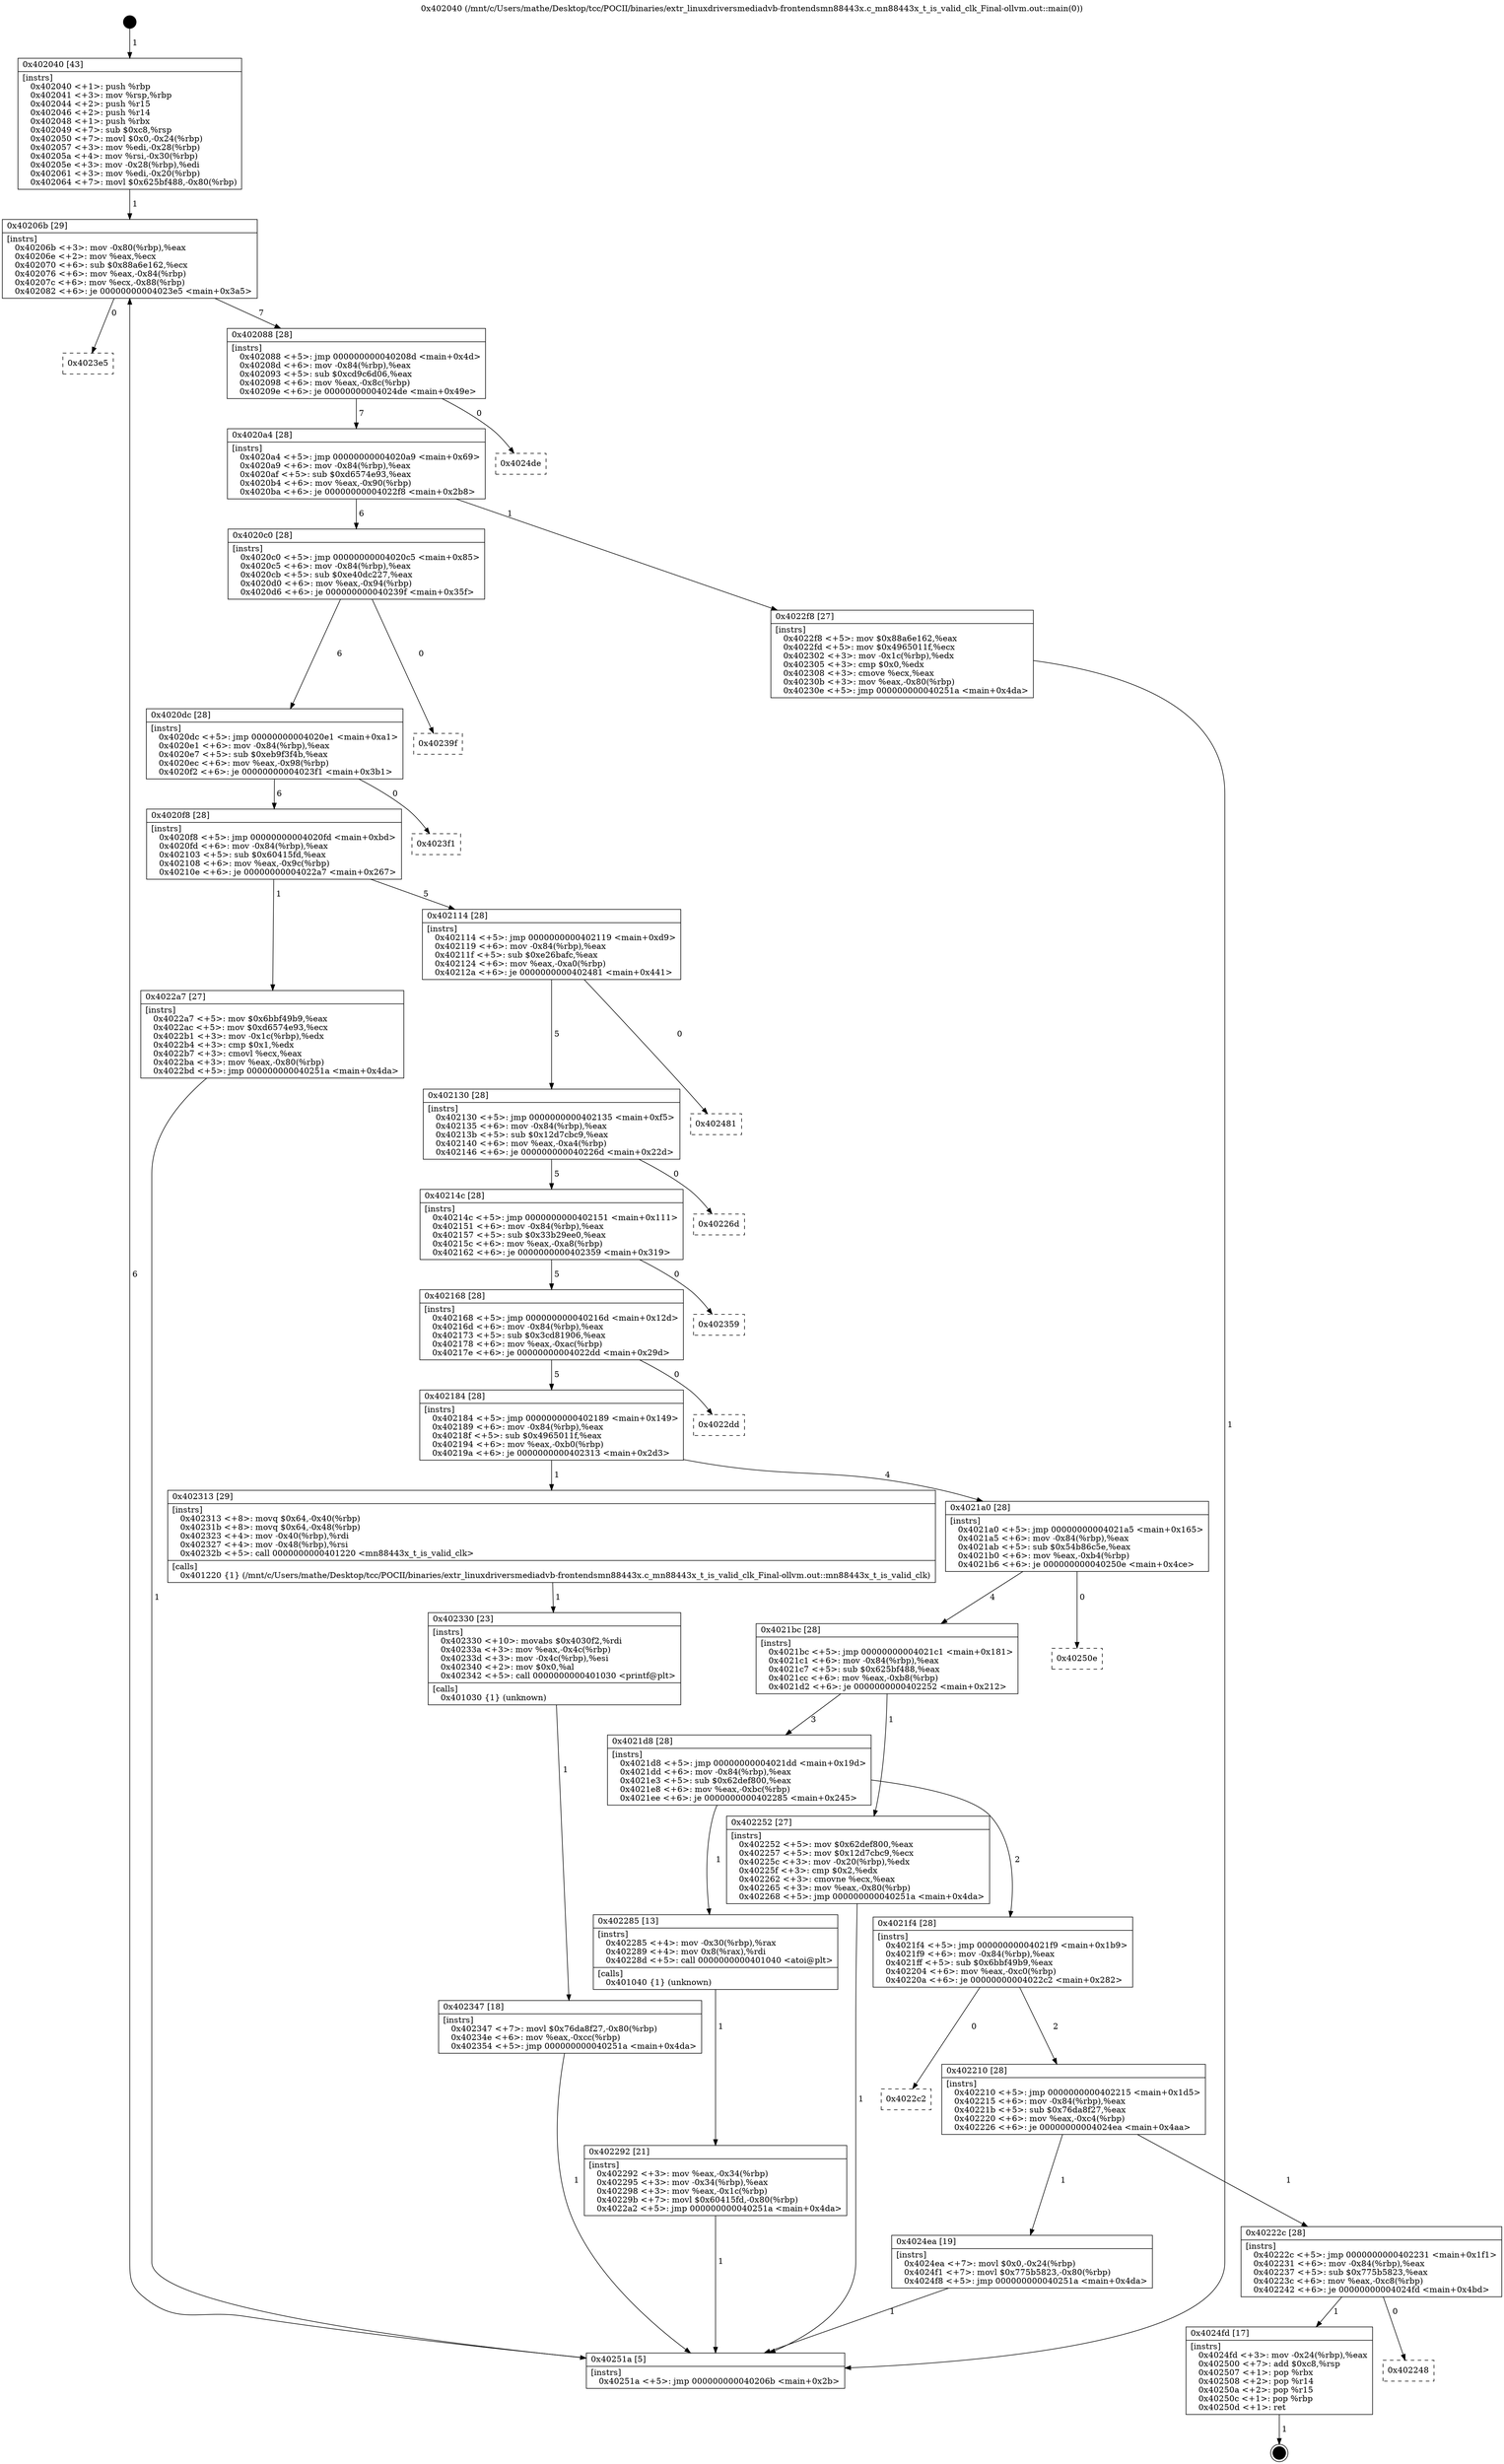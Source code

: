 digraph "0x402040" {
  label = "0x402040 (/mnt/c/Users/mathe/Desktop/tcc/POCII/binaries/extr_linuxdriversmediadvb-frontendsmn88443x.c_mn88443x_t_is_valid_clk_Final-ollvm.out::main(0))"
  labelloc = "t"
  node[shape=record]

  Entry [label="",width=0.3,height=0.3,shape=circle,fillcolor=black,style=filled]
  "0x40206b" [label="{
     0x40206b [29]\l
     | [instrs]\l
     &nbsp;&nbsp;0x40206b \<+3\>: mov -0x80(%rbp),%eax\l
     &nbsp;&nbsp;0x40206e \<+2\>: mov %eax,%ecx\l
     &nbsp;&nbsp;0x402070 \<+6\>: sub $0x88a6e162,%ecx\l
     &nbsp;&nbsp;0x402076 \<+6\>: mov %eax,-0x84(%rbp)\l
     &nbsp;&nbsp;0x40207c \<+6\>: mov %ecx,-0x88(%rbp)\l
     &nbsp;&nbsp;0x402082 \<+6\>: je 00000000004023e5 \<main+0x3a5\>\l
  }"]
  "0x4023e5" [label="{
     0x4023e5\l
  }", style=dashed]
  "0x402088" [label="{
     0x402088 [28]\l
     | [instrs]\l
     &nbsp;&nbsp;0x402088 \<+5\>: jmp 000000000040208d \<main+0x4d\>\l
     &nbsp;&nbsp;0x40208d \<+6\>: mov -0x84(%rbp),%eax\l
     &nbsp;&nbsp;0x402093 \<+5\>: sub $0xcd9c6d06,%eax\l
     &nbsp;&nbsp;0x402098 \<+6\>: mov %eax,-0x8c(%rbp)\l
     &nbsp;&nbsp;0x40209e \<+6\>: je 00000000004024de \<main+0x49e\>\l
  }"]
  Exit [label="",width=0.3,height=0.3,shape=circle,fillcolor=black,style=filled,peripheries=2]
  "0x4024de" [label="{
     0x4024de\l
  }", style=dashed]
  "0x4020a4" [label="{
     0x4020a4 [28]\l
     | [instrs]\l
     &nbsp;&nbsp;0x4020a4 \<+5\>: jmp 00000000004020a9 \<main+0x69\>\l
     &nbsp;&nbsp;0x4020a9 \<+6\>: mov -0x84(%rbp),%eax\l
     &nbsp;&nbsp;0x4020af \<+5\>: sub $0xd6574e93,%eax\l
     &nbsp;&nbsp;0x4020b4 \<+6\>: mov %eax,-0x90(%rbp)\l
     &nbsp;&nbsp;0x4020ba \<+6\>: je 00000000004022f8 \<main+0x2b8\>\l
  }"]
  "0x402248" [label="{
     0x402248\l
  }", style=dashed]
  "0x4022f8" [label="{
     0x4022f8 [27]\l
     | [instrs]\l
     &nbsp;&nbsp;0x4022f8 \<+5\>: mov $0x88a6e162,%eax\l
     &nbsp;&nbsp;0x4022fd \<+5\>: mov $0x4965011f,%ecx\l
     &nbsp;&nbsp;0x402302 \<+3\>: mov -0x1c(%rbp),%edx\l
     &nbsp;&nbsp;0x402305 \<+3\>: cmp $0x0,%edx\l
     &nbsp;&nbsp;0x402308 \<+3\>: cmove %ecx,%eax\l
     &nbsp;&nbsp;0x40230b \<+3\>: mov %eax,-0x80(%rbp)\l
     &nbsp;&nbsp;0x40230e \<+5\>: jmp 000000000040251a \<main+0x4da\>\l
  }"]
  "0x4020c0" [label="{
     0x4020c0 [28]\l
     | [instrs]\l
     &nbsp;&nbsp;0x4020c0 \<+5\>: jmp 00000000004020c5 \<main+0x85\>\l
     &nbsp;&nbsp;0x4020c5 \<+6\>: mov -0x84(%rbp),%eax\l
     &nbsp;&nbsp;0x4020cb \<+5\>: sub $0xe40dc227,%eax\l
     &nbsp;&nbsp;0x4020d0 \<+6\>: mov %eax,-0x94(%rbp)\l
     &nbsp;&nbsp;0x4020d6 \<+6\>: je 000000000040239f \<main+0x35f\>\l
  }"]
  "0x4024fd" [label="{
     0x4024fd [17]\l
     | [instrs]\l
     &nbsp;&nbsp;0x4024fd \<+3\>: mov -0x24(%rbp),%eax\l
     &nbsp;&nbsp;0x402500 \<+7\>: add $0xc8,%rsp\l
     &nbsp;&nbsp;0x402507 \<+1\>: pop %rbx\l
     &nbsp;&nbsp;0x402508 \<+2\>: pop %r14\l
     &nbsp;&nbsp;0x40250a \<+2\>: pop %r15\l
     &nbsp;&nbsp;0x40250c \<+1\>: pop %rbp\l
     &nbsp;&nbsp;0x40250d \<+1\>: ret\l
  }"]
  "0x40239f" [label="{
     0x40239f\l
  }", style=dashed]
  "0x4020dc" [label="{
     0x4020dc [28]\l
     | [instrs]\l
     &nbsp;&nbsp;0x4020dc \<+5\>: jmp 00000000004020e1 \<main+0xa1\>\l
     &nbsp;&nbsp;0x4020e1 \<+6\>: mov -0x84(%rbp),%eax\l
     &nbsp;&nbsp;0x4020e7 \<+5\>: sub $0xeb9f3f4b,%eax\l
     &nbsp;&nbsp;0x4020ec \<+6\>: mov %eax,-0x98(%rbp)\l
     &nbsp;&nbsp;0x4020f2 \<+6\>: je 00000000004023f1 \<main+0x3b1\>\l
  }"]
  "0x40222c" [label="{
     0x40222c [28]\l
     | [instrs]\l
     &nbsp;&nbsp;0x40222c \<+5\>: jmp 0000000000402231 \<main+0x1f1\>\l
     &nbsp;&nbsp;0x402231 \<+6\>: mov -0x84(%rbp),%eax\l
     &nbsp;&nbsp;0x402237 \<+5\>: sub $0x775b5823,%eax\l
     &nbsp;&nbsp;0x40223c \<+6\>: mov %eax,-0xc8(%rbp)\l
     &nbsp;&nbsp;0x402242 \<+6\>: je 00000000004024fd \<main+0x4bd\>\l
  }"]
  "0x4023f1" [label="{
     0x4023f1\l
  }", style=dashed]
  "0x4020f8" [label="{
     0x4020f8 [28]\l
     | [instrs]\l
     &nbsp;&nbsp;0x4020f8 \<+5\>: jmp 00000000004020fd \<main+0xbd\>\l
     &nbsp;&nbsp;0x4020fd \<+6\>: mov -0x84(%rbp),%eax\l
     &nbsp;&nbsp;0x402103 \<+5\>: sub $0x60415fd,%eax\l
     &nbsp;&nbsp;0x402108 \<+6\>: mov %eax,-0x9c(%rbp)\l
     &nbsp;&nbsp;0x40210e \<+6\>: je 00000000004022a7 \<main+0x267\>\l
  }"]
  "0x4024ea" [label="{
     0x4024ea [19]\l
     | [instrs]\l
     &nbsp;&nbsp;0x4024ea \<+7\>: movl $0x0,-0x24(%rbp)\l
     &nbsp;&nbsp;0x4024f1 \<+7\>: movl $0x775b5823,-0x80(%rbp)\l
     &nbsp;&nbsp;0x4024f8 \<+5\>: jmp 000000000040251a \<main+0x4da\>\l
  }"]
  "0x4022a7" [label="{
     0x4022a7 [27]\l
     | [instrs]\l
     &nbsp;&nbsp;0x4022a7 \<+5\>: mov $0x6bbf49b9,%eax\l
     &nbsp;&nbsp;0x4022ac \<+5\>: mov $0xd6574e93,%ecx\l
     &nbsp;&nbsp;0x4022b1 \<+3\>: mov -0x1c(%rbp),%edx\l
     &nbsp;&nbsp;0x4022b4 \<+3\>: cmp $0x1,%edx\l
     &nbsp;&nbsp;0x4022b7 \<+3\>: cmovl %ecx,%eax\l
     &nbsp;&nbsp;0x4022ba \<+3\>: mov %eax,-0x80(%rbp)\l
     &nbsp;&nbsp;0x4022bd \<+5\>: jmp 000000000040251a \<main+0x4da\>\l
  }"]
  "0x402114" [label="{
     0x402114 [28]\l
     | [instrs]\l
     &nbsp;&nbsp;0x402114 \<+5\>: jmp 0000000000402119 \<main+0xd9\>\l
     &nbsp;&nbsp;0x402119 \<+6\>: mov -0x84(%rbp),%eax\l
     &nbsp;&nbsp;0x40211f \<+5\>: sub $0xe26bafc,%eax\l
     &nbsp;&nbsp;0x402124 \<+6\>: mov %eax,-0xa0(%rbp)\l
     &nbsp;&nbsp;0x40212a \<+6\>: je 0000000000402481 \<main+0x441\>\l
  }"]
  "0x402210" [label="{
     0x402210 [28]\l
     | [instrs]\l
     &nbsp;&nbsp;0x402210 \<+5\>: jmp 0000000000402215 \<main+0x1d5\>\l
     &nbsp;&nbsp;0x402215 \<+6\>: mov -0x84(%rbp),%eax\l
     &nbsp;&nbsp;0x40221b \<+5\>: sub $0x76da8f27,%eax\l
     &nbsp;&nbsp;0x402220 \<+6\>: mov %eax,-0xc4(%rbp)\l
     &nbsp;&nbsp;0x402226 \<+6\>: je 00000000004024ea \<main+0x4aa\>\l
  }"]
  "0x402481" [label="{
     0x402481\l
  }", style=dashed]
  "0x402130" [label="{
     0x402130 [28]\l
     | [instrs]\l
     &nbsp;&nbsp;0x402130 \<+5\>: jmp 0000000000402135 \<main+0xf5\>\l
     &nbsp;&nbsp;0x402135 \<+6\>: mov -0x84(%rbp),%eax\l
     &nbsp;&nbsp;0x40213b \<+5\>: sub $0x12d7cbc9,%eax\l
     &nbsp;&nbsp;0x402140 \<+6\>: mov %eax,-0xa4(%rbp)\l
     &nbsp;&nbsp;0x402146 \<+6\>: je 000000000040226d \<main+0x22d\>\l
  }"]
  "0x4022c2" [label="{
     0x4022c2\l
  }", style=dashed]
  "0x40226d" [label="{
     0x40226d\l
  }", style=dashed]
  "0x40214c" [label="{
     0x40214c [28]\l
     | [instrs]\l
     &nbsp;&nbsp;0x40214c \<+5\>: jmp 0000000000402151 \<main+0x111\>\l
     &nbsp;&nbsp;0x402151 \<+6\>: mov -0x84(%rbp),%eax\l
     &nbsp;&nbsp;0x402157 \<+5\>: sub $0x33b29ee0,%eax\l
     &nbsp;&nbsp;0x40215c \<+6\>: mov %eax,-0xa8(%rbp)\l
     &nbsp;&nbsp;0x402162 \<+6\>: je 0000000000402359 \<main+0x319\>\l
  }"]
  "0x402347" [label="{
     0x402347 [18]\l
     | [instrs]\l
     &nbsp;&nbsp;0x402347 \<+7\>: movl $0x76da8f27,-0x80(%rbp)\l
     &nbsp;&nbsp;0x40234e \<+6\>: mov %eax,-0xcc(%rbp)\l
     &nbsp;&nbsp;0x402354 \<+5\>: jmp 000000000040251a \<main+0x4da\>\l
  }"]
  "0x402359" [label="{
     0x402359\l
  }", style=dashed]
  "0x402168" [label="{
     0x402168 [28]\l
     | [instrs]\l
     &nbsp;&nbsp;0x402168 \<+5\>: jmp 000000000040216d \<main+0x12d\>\l
     &nbsp;&nbsp;0x40216d \<+6\>: mov -0x84(%rbp),%eax\l
     &nbsp;&nbsp;0x402173 \<+5\>: sub $0x3cd81906,%eax\l
     &nbsp;&nbsp;0x402178 \<+6\>: mov %eax,-0xac(%rbp)\l
     &nbsp;&nbsp;0x40217e \<+6\>: je 00000000004022dd \<main+0x29d\>\l
  }"]
  "0x402330" [label="{
     0x402330 [23]\l
     | [instrs]\l
     &nbsp;&nbsp;0x402330 \<+10\>: movabs $0x4030f2,%rdi\l
     &nbsp;&nbsp;0x40233a \<+3\>: mov %eax,-0x4c(%rbp)\l
     &nbsp;&nbsp;0x40233d \<+3\>: mov -0x4c(%rbp),%esi\l
     &nbsp;&nbsp;0x402340 \<+2\>: mov $0x0,%al\l
     &nbsp;&nbsp;0x402342 \<+5\>: call 0000000000401030 \<printf@plt\>\l
     | [calls]\l
     &nbsp;&nbsp;0x401030 \{1\} (unknown)\l
  }"]
  "0x4022dd" [label="{
     0x4022dd\l
  }", style=dashed]
  "0x402184" [label="{
     0x402184 [28]\l
     | [instrs]\l
     &nbsp;&nbsp;0x402184 \<+5\>: jmp 0000000000402189 \<main+0x149\>\l
     &nbsp;&nbsp;0x402189 \<+6\>: mov -0x84(%rbp),%eax\l
     &nbsp;&nbsp;0x40218f \<+5\>: sub $0x4965011f,%eax\l
     &nbsp;&nbsp;0x402194 \<+6\>: mov %eax,-0xb0(%rbp)\l
     &nbsp;&nbsp;0x40219a \<+6\>: je 0000000000402313 \<main+0x2d3\>\l
  }"]
  "0x402292" [label="{
     0x402292 [21]\l
     | [instrs]\l
     &nbsp;&nbsp;0x402292 \<+3\>: mov %eax,-0x34(%rbp)\l
     &nbsp;&nbsp;0x402295 \<+3\>: mov -0x34(%rbp),%eax\l
     &nbsp;&nbsp;0x402298 \<+3\>: mov %eax,-0x1c(%rbp)\l
     &nbsp;&nbsp;0x40229b \<+7\>: movl $0x60415fd,-0x80(%rbp)\l
     &nbsp;&nbsp;0x4022a2 \<+5\>: jmp 000000000040251a \<main+0x4da\>\l
  }"]
  "0x402313" [label="{
     0x402313 [29]\l
     | [instrs]\l
     &nbsp;&nbsp;0x402313 \<+8\>: movq $0x64,-0x40(%rbp)\l
     &nbsp;&nbsp;0x40231b \<+8\>: movq $0x64,-0x48(%rbp)\l
     &nbsp;&nbsp;0x402323 \<+4\>: mov -0x40(%rbp),%rdi\l
     &nbsp;&nbsp;0x402327 \<+4\>: mov -0x48(%rbp),%rsi\l
     &nbsp;&nbsp;0x40232b \<+5\>: call 0000000000401220 \<mn88443x_t_is_valid_clk\>\l
     | [calls]\l
     &nbsp;&nbsp;0x401220 \{1\} (/mnt/c/Users/mathe/Desktop/tcc/POCII/binaries/extr_linuxdriversmediadvb-frontendsmn88443x.c_mn88443x_t_is_valid_clk_Final-ollvm.out::mn88443x_t_is_valid_clk)\l
  }"]
  "0x4021a0" [label="{
     0x4021a0 [28]\l
     | [instrs]\l
     &nbsp;&nbsp;0x4021a0 \<+5\>: jmp 00000000004021a5 \<main+0x165\>\l
     &nbsp;&nbsp;0x4021a5 \<+6\>: mov -0x84(%rbp),%eax\l
     &nbsp;&nbsp;0x4021ab \<+5\>: sub $0x54b86c5e,%eax\l
     &nbsp;&nbsp;0x4021b0 \<+6\>: mov %eax,-0xb4(%rbp)\l
     &nbsp;&nbsp;0x4021b6 \<+6\>: je 000000000040250e \<main+0x4ce\>\l
  }"]
  "0x4021f4" [label="{
     0x4021f4 [28]\l
     | [instrs]\l
     &nbsp;&nbsp;0x4021f4 \<+5\>: jmp 00000000004021f9 \<main+0x1b9\>\l
     &nbsp;&nbsp;0x4021f9 \<+6\>: mov -0x84(%rbp),%eax\l
     &nbsp;&nbsp;0x4021ff \<+5\>: sub $0x6bbf49b9,%eax\l
     &nbsp;&nbsp;0x402204 \<+6\>: mov %eax,-0xc0(%rbp)\l
     &nbsp;&nbsp;0x40220a \<+6\>: je 00000000004022c2 \<main+0x282\>\l
  }"]
  "0x40250e" [label="{
     0x40250e\l
  }", style=dashed]
  "0x4021bc" [label="{
     0x4021bc [28]\l
     | [instrs]\l
     &nbsp;&nbsp;0x4021bc \<+5\>: jmp 00000000004021c1 \<main+0x181\>\l
     &nbsp;&nbsp;0x4021c1 \<+6\>: mov -0x84(%rbp),%eax\l
     &nbsp;&nbsp;0x4021c7 \<+5\>: sub $0x625bf488,%eax\l
     &nbsp;&nbsp;0x4021cc \<+6\>: mov %eax,-0xb8(%rbp)\l
     &nbsp;&nbsp;0x4021d2 \<+6\>: je 0000000000402252 \<main+0x212\>\l
  }"]
  "0x402285" [label="{
     0x402285 [13]\l
     | [instrs]\l
     &nbsp;&nbsp;0x402285 \<+4\>: mov -0x30(%rbp),%rax\l
     &nbsp;&nbsp;0x402289 \<+4\>: mov 0x8(%rax),%rdi\l
     &nbsp;&nbsp;0x40228d \<+5\>: call 0000000000401040 \<atoi@plt\>\l
     | [calls]\l
     &nbsp;&nbsp;0x401040 \{1\} (unknown)\l
  }"]
  "0x402252" [label="{
     0x402252 [27]\l
     | [instrs]\l
     &nbsp;&nbsp;0x402252 \<+5\>: mov $0x62def800,%eax\l
     &nbsp;&nbsp;0x402257 \<+5\>: mov $0x12d7cbc9,%ecx\l
     &nbsp;&nbsp;0x40225c \<+3\>: mov -0x20(%rbp),%edx\l
     &nbsp;&nbsp;0x40225f \<+3\>: cmp $0x2,%edx\l
     &nbsp;&nbsp;0x402262 \<+3\>: cmovne %ecx,%eax\l
     &nbsp;&nbsp;0x402265 \<+3\>: mov %eax,-0x80(%rbp)\l
     &nbsp;&nbsp;0x402268 \<+5\>: jmp 000000000040251a \<main+0x4da\>\l
  }"]
  "0x4021d8" [label="{
     0x4021d8 [28]\l
     | [instrs]\l
     &nbsp;&nbsp;0x4021d8 \<+5\>: jmp 00000000004021dd \<main+0x19d\>\l
     &nbsp;&nbsp;0x4021dd \<+6\>: mov -0x84(%rbp),%eax\l
     &nbsp;&nbsp;0x4021e3 \<+5\>: sub $0x62def800,%eax\l
     &nbsp;&nbsp;0x4021e8 \<+6\>: mov %eax,-0xbc(%rbp)\l
     &nbsp;&nbsp;0x4021ee \<+6\>: je 0000000000402285 \<main+0x245\>\l
  }"]
  "0x40251a" [label="{
     0x40251a [5]\l
     | [instrs]\l
     &nbsp;&nbsp;0x40251a \<+5\>: jmp 000000000040206b \<main+0x2b\>\l
  }"]
  "0x402040" [label="{
     0x402040 [43]\l
     | [instrs]\l
     &nbsp;&nbsp;0x402040 \<+1\>: push %rbp\l
     &nbsp;&nbsp;0x402041 \<+3\>: mov %rsp,%rbp\l
     &nbsp;&nbsp;0x402044 \<+2\>: push %r15\l
     &nbsp;&nbsp;0x402046 \<+2\>: push %r14\l
     &nbsp;&nbsp;0x402048 \<+1\>: push %rbx\l
     &nbsp;&nbsp;0x402049 \<+7\>: sub $0xc8,%rsp\l
     &nbsp;&nbsp;0x402050 \<+7\>: movl $0x0,-0x24(%rbp)\l
     &nbsp;&nbsp;0x402057 \<+3\>: mov %edi,-0x28(%rbp)\l
     &nbsp;&nbsp;0x40205a \<+4\>: mov %rsi,-0x30(%rbp)\l
     &nbsp;&nbsp;0x40205e \<+3\>: mov -0x28(%rbp),%edi\l
     &nbsp;&nbsp;0x402061 \<+3\>: mov %edi,-0x20(%rbp)\l
     &nbsp;&nbsp;0x402064 \<+7\>: movl $0x625bf488,-0x80(%rbp)\l
  }"]
  Entry -> "0x402040" [label=" 1"]
  "0x40206b" -> "0x4023e5" [label=" 0"]
  "0x40206b" -> "0x402088" [label=" 7"]
  "0x4024fd" -> Exit [label=" 1"]
  "0x402088" -> "0x4024de" [label=" 0"]
  "0x402088" -> "0x4020a4" [label=" 7"]
  "0x40222c" -> "0x402248" [label=" 0"]
  "0x4020a4" -> "0x4022f8" [label=" 1"]
  "0x4020a4" -> "0x4020c0" [label=" 6"]
  "0x40222c" -> "0x4024fd" [label=" 1"]
  "0x4020c0" -> "0x40239f" [label=" 0"]
  "0x4020c0" -> "0x4020dc" [label=" 6"]
  "0x4024ea" -> "0x40251a" [label=" 1"]
  "0x4020dc" -> "0x4023f1" [label=" 0"]
  "0x4020dc" -> "0x4020f8" [label=" 6"]
  "0x402210" -> "0x40222c" [label=" 1"]
  "0x4020f8" -> "0x4022a7" [label=" 1"]
  "0x4020f8" -> "0x402114" [label=" 5"]
  "0x402210" -> "0x4024ea" [label=" 1"]
  "0x402114" -> "0x402481" [label=" 0"]
  "0x402114" -> "0x402130" [label=" 5"]
  "0x4021f4" -> "0x402210" [label=" 2"]
  "0x402130" -> "0x40226d" [label=" 0"]
  "0x402130" -> "0x40214c" [label=" 5"]
  "0x4021f4" -> "0x4022c2" [label=" 0"]
  "0x40214c" -> "0x402359" [label=" 0"]
  "0x40214c" -> "0x402168" [label=" 5"]
  "0x402347" -> "0x40251a" [label=" 1"]
  "0x402168" -> "0x4022dd" [label=" 0"]
  "0x402168" -> "0x402184" [label=" 5"]
  "0x402330" -> "0x402347" [label=" 1"]
  "0x402184" -> "0x402313" [label=" 1"]
  "0x402184" -> "0x4021a0" [label=" 4"]
  "0x402313" -> "0x402330" [label=" 1"]
  "0x4021a0" -> "0x40250e" [label=" 0"]
  "0x4021a0" -> "0x4021bc" [label=" 4"]
  "0x4022f8" -> "0x40251a" [label=" 1"]
  "0x4021bc" -> "0x402252" [label=" 1"]
  "0x4021bc" -> "0x4021d8" [label=" 3"]
  "0x402252" -> "0x40251a" [label=" 1"]
  "0x402040" -> "0x40206b" [label=" 1"]
  "0x40251a" -> "0x40206b" [label=" 6"]
  "0x4022a7" -> "0x40251a" [label=" 1"]
  "0x4021d8" -> "0x402285" [label=" 1"]
  "0x4021d8" -> "0x4021f4" [label=" 2"]
  "0x402285" -> "0x402292" [label=" 1"]
  "0x402292" -> "0x40251a" [label=" 1"]
}
